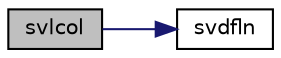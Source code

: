 digraph "svlcol"
{
  edge [fontname="Helvetica",fontsize="10",labelfontname="Helvetica",labelfontsize="10"];
  node [fontname="Helvetica",fontsize="10",shape=record];
  rankdir="LR";
  Node1 [label="svlcol",height=0.2,width=0.4,color="black", fillcolor="grey75", style="filled", fontcolor="black"];
  Node1 -> Node2 [color="midnightblue",fontsize="10",style="solid",fontname="Helvetica"];
  Node2 [label="svdfln",height=0.2,width=0.4,color="black", fillcolor="white", style="filled",URL="$svdfln_8f.html#afe5a00d8f1edd401d395cd16e85baed2"];
}
